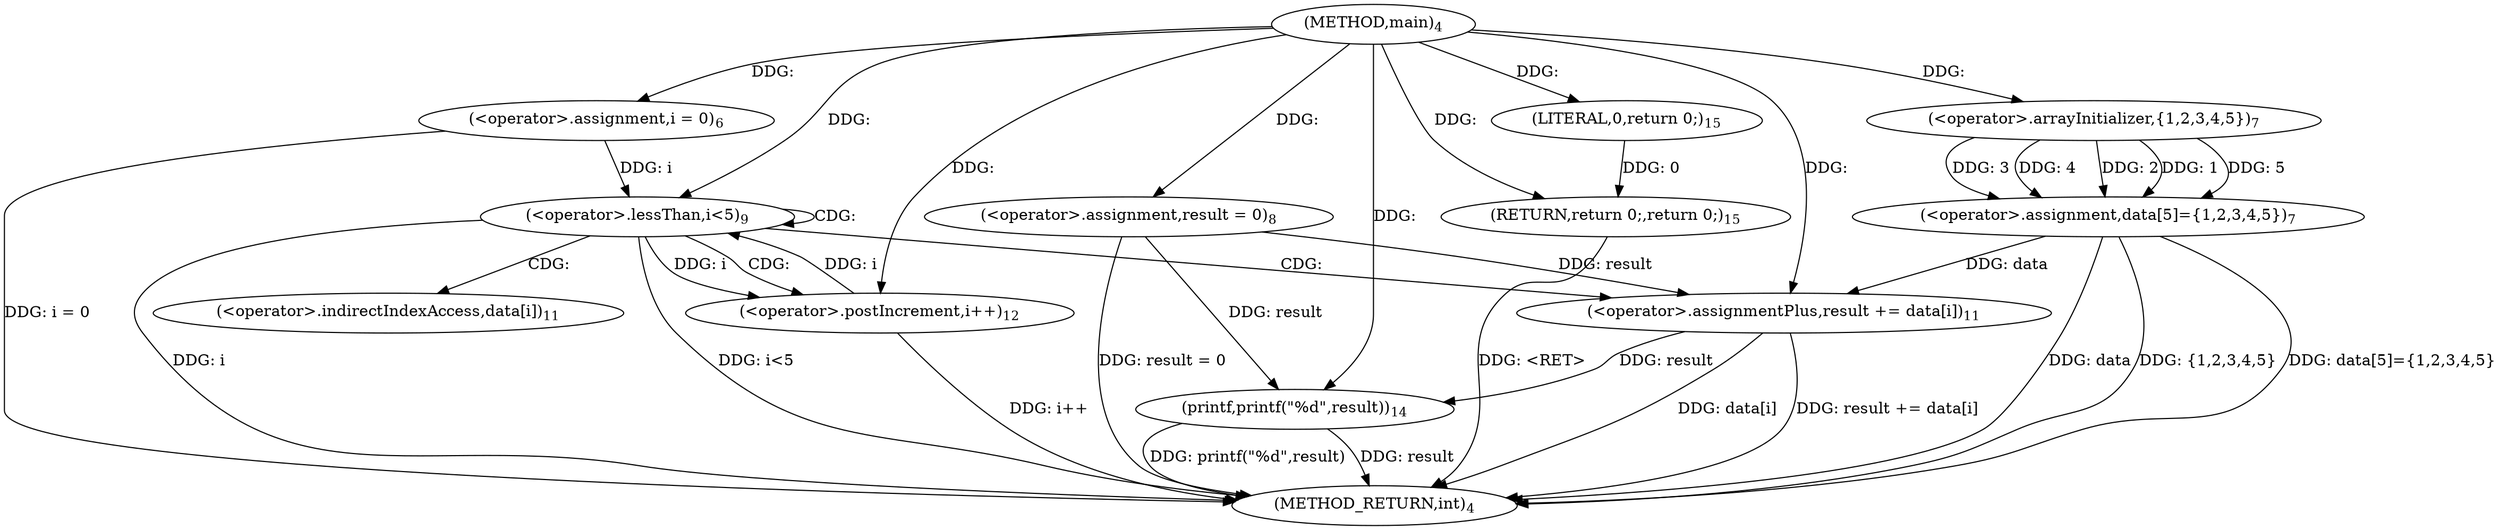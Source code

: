 digraph "main" {  
"9" [label = <(METHOD,main)<SUB>4</SUB>> ]
"45" [label = <(METHOD_RETURN,int)<SUB>4</SUB>> ]
"12" [label = <(&lt;operator&gt;.assignment,i = 0)<SUB>6</SUB>> ]
"16" [label = <(&lt;operator&gt;.assignment,data[5]={1,2,3,4,5})<SUB>7</SUB>> ]
"25" [label = <(&lt;operator&gt;.assignment,result = 0)<SUB>8</SUB>> ]
"40" [label = <(printf,printf(&quot;%d&quot;,result))<SUB>14</SUB>> ]
"43" [label = <(RETURN,return 0;,return 0;)<SUB>15</SUB>> ]
"29" [label = <(&lt;operator&gt;.lessThan,i&lt;5)<SUB>9</SUB>> ]
"44" [label = <(LITERAL,0,return 0;)<SUB>15</SUB>> ]
"18" [label = <(&lt;operator&gt;.arrayInitializer,{1,2,3,4,5})<SUB>7</SUB>> ]
"33" [label = <(&lt;operator&gt;.assignmentPlus,result += data[i])<SUB>11</SUB>> ]
"38" [label = <(&lt;operator&gt;.postIncrement,i++)<SUB>12</SUB>> ]
"35" [label = <(&lt;operator&gt;.indirectIndexAccess,data[i])<SUB>11</SUB>> ]
  "43" -> "45"  [ label = "DDG: &lt;RET&gt;"] 
  "12" -> "45"  [ label = "DDG: i = 0"] 
  "16" -> "45"  [ label = "DDG: data"] 
  "16" -> "45"  [ label = "DDG: {1,2,3,4,5}"] 
  "16" -> "45"  [ label = "DDG: data[5]={1,2,3,4,5}"] 
  "25" -> "45"  [ label = "DDG: result = 0"] 
  "29" -> "45"  [ label = "DDG: i"] 
  "29" -> "45"  [ label = "DDG: i&lt;5"] 
  "40" -> "45"  [ label = "DDG: result"] 
  "40" -> "45"  [ label = "DDG: printf(&quot;%d&quot;,result)"] 
  "33" -> "45"  [ label = "DDG: data[i]"] 
  "33" -> "45"  [ label = "DDG: result += data[i]"] 
  "38" -> "45"  [ label = "DDG: i++"] 
  "9" -> "12"  [ label = "DDG: "] 
  "18" -> "16"  [ label = "DDG: 4"] 
  "18" -> "16"  [ label = "DDG: 2"] 
  "18" -> "16"  [ label = "DDG: 1"] 
  "18" -> "16"  [ label = "DDG: 5"] 
  "18" -> "16"  [ label = "DDG: 3"] 
  "9" -> "25"  [ label = "DDG: "] 
  "44" -> "43"  [ label = "DDG: 0"] 
  "9" -> "43"  [ label = "DDG: "] 
  "9" -> "40"  [ label = "DDG: "] 
  "25" -> "40"  [ label = "DDG: result"] 
  "33" -> "40"  [ label = "DDG: result"] 
  "9" -> "44"  [ label = "DDG: "] 
  "9" -> "18"  [ label = "DDG: "] 
  "12" -> "29"  [ label = "DDG: i"] 
  "38" -> "29"  [ label = "DDG: i"] 
  "9" -> "29"  [ label = "DDG: "] 
  "16" -> "33"  [ label = "DDG: data"] 
  "25" -> "33"  [ label = "DDG: result"] 
  "9" -> "33"  [ label = "DDG: "] 
  "29" -> "38"  [ label = "DDG: i"] 
  "9" -> "38"  [ label = "DDG: "] 
  "29" -> "38"  [ label = "CDG: "] 
  "29" -> "29"  [ label = "CDG: "] 
  "29" -> "33"  [ label = "CDG: "] 
  "29" -> "35"  [ label = "CDG: "] 
}
